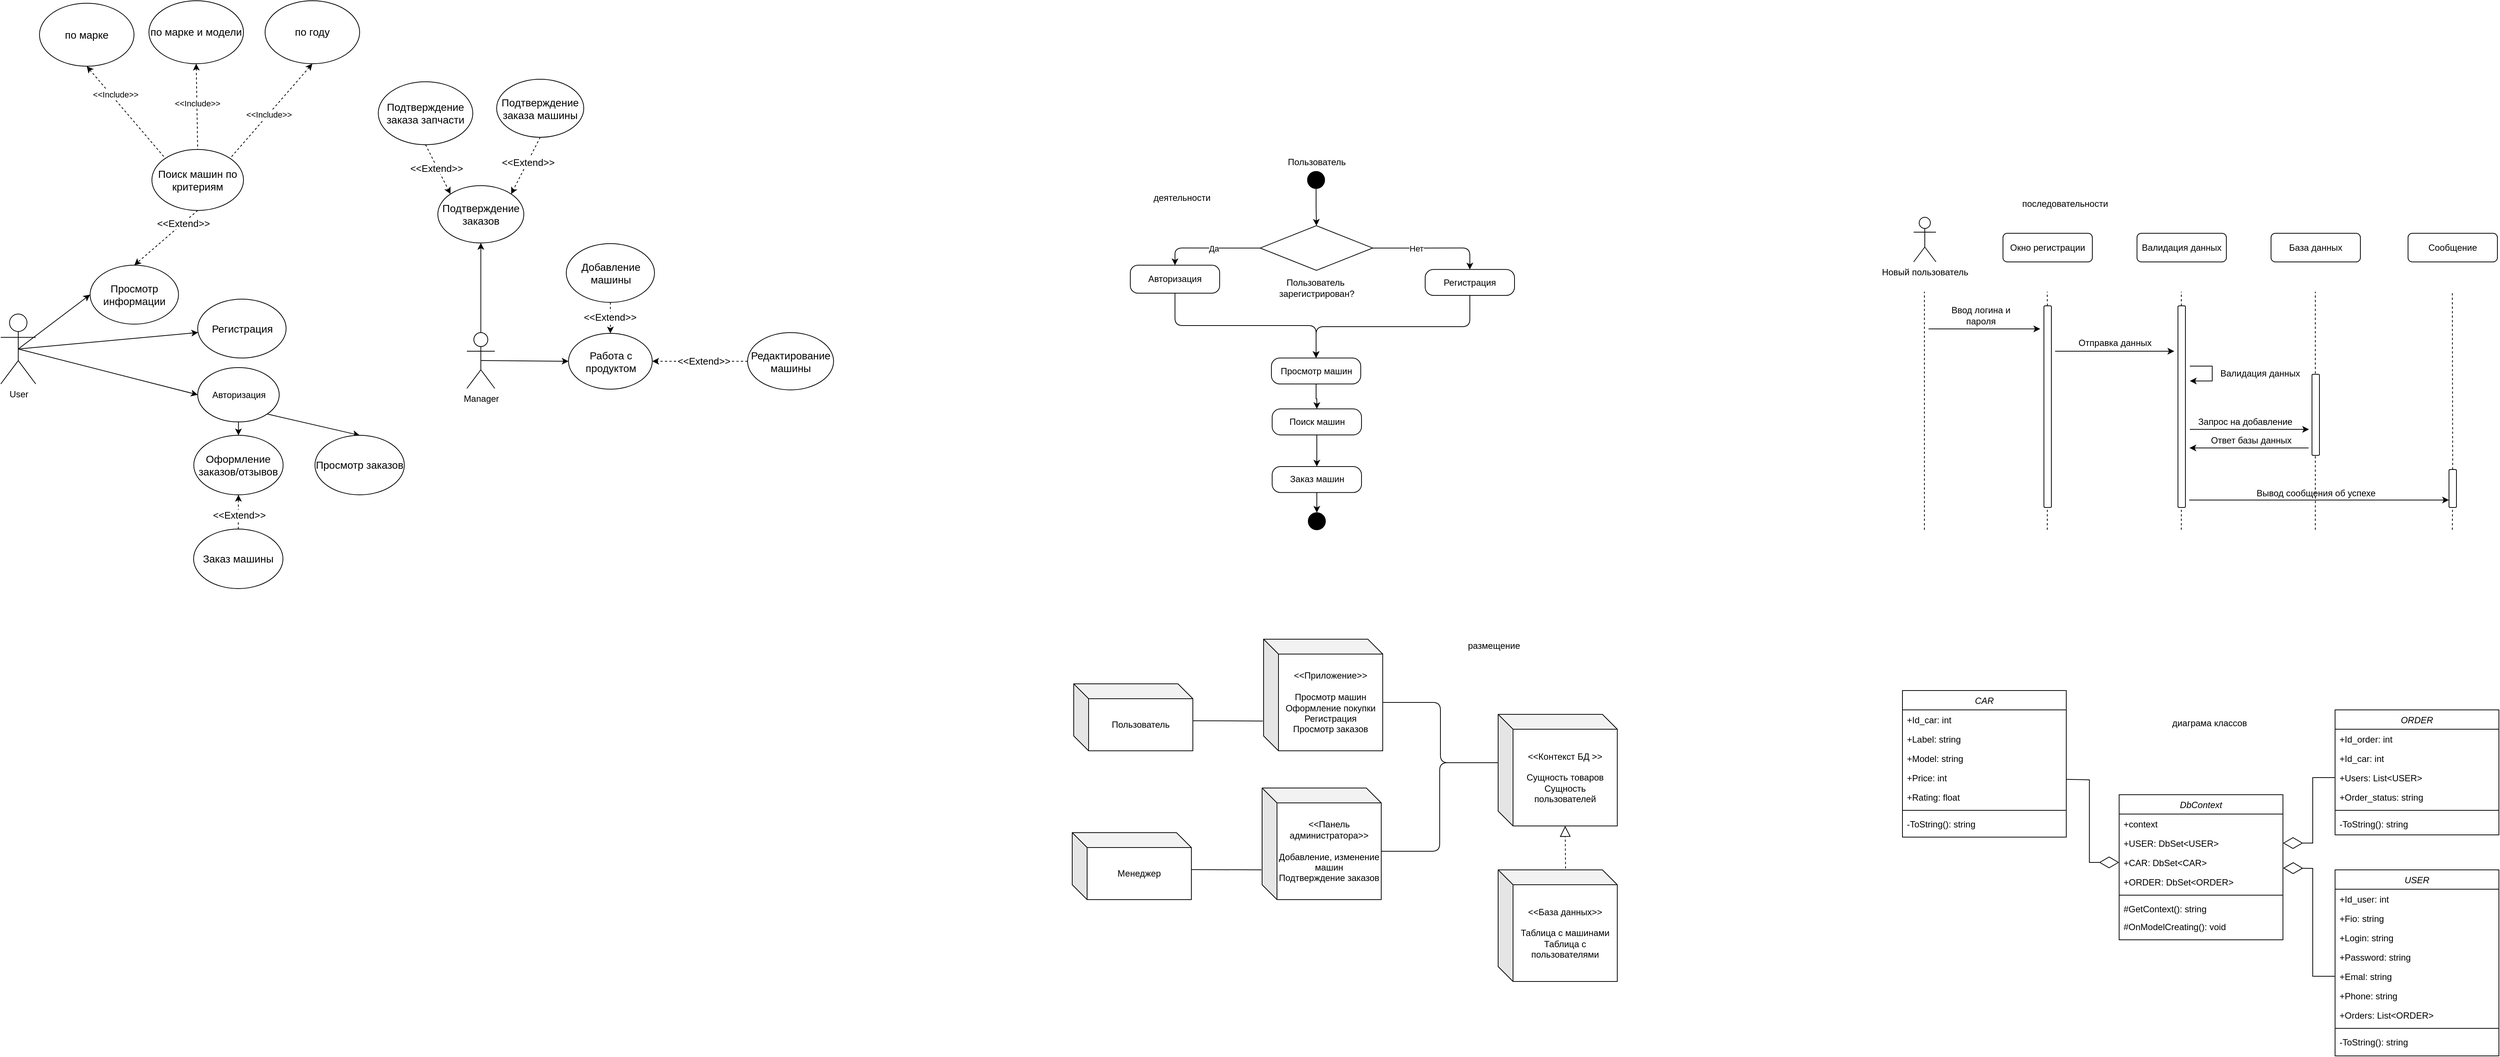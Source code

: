 <mxfile version="24.0.4" type="device">
  <diagram name="Страница — 1" id="h0G3zey190Z-00nw1JX_">
    <mxGraphModel dx="3639" dy="3520" grid="1" gridSize="10" guides="1" tooltips="1" connect="1" arrows="1" fold="1" page="1" pageScale="1" pageWidth="827" pageHeight="1169" math="0" shadow="0">
      <root>
        <mxCell id="0" />
        <mxCell id="1" parent="0" />
        <mxCell id="JPr9rR9abFLkEpQgnZ7H-1" value="" style="rounded=0;orthogonalLoop=1;jettySize=auto;html=1;entryX=0;entryY=0.5;entryDx=0;entryDy=0;exitX=0.5;exitY=0.5;exitDx=0;exitDy=0;exitPerimeter=0;" edge="1" parent="1" source="JPr9rR9abFLkEpQgnZ7H-4" target="JPr9rR9abFLkEpQgnZ7H-8">
          <mxGeometry relative="1" as="geometry">
            <mxPoint x="2321" y="808" as="sourcePoint" />
            <mxPoint x="2549" y="749" as="targetPoint" />
          </mxGeometry>
        </mxCell>
        <mxCell id="JPr9rR9abFLkEpQgnZ7H-2" style="rounded=0;orthogonalLoop=1;jettySize=auto;html=1;exitX=0.5;exitY=0.5;exitDx=0;exitDy=0;exitPerimeter=0;entryX=0;entryY=0.5;entryDx=0;entryDy=0;" edge="1" parent="1" source="JPr9rR9abFLkEpQgnZ7H-4" target="JPr9rR9abFLkEpQgnZ7H-15">
          <mxGeometry relative="1" as="geometry" />
        </mxCell>
        <mxCell id="JPr9rR9abFLkEpQgnZ7H-3" value="" style="rounded=0;orthogonalLoop=1;jettySize=auto;html=1;exitX=0.5;exitY=0.5;exitDx=0;exitDy=0;exitPerimeter=0;" edge="1" parent="1" source="JPr9rR9abFLkEpQgnZ7H-4" target="JPr9rR9abFLkEpQgnZ7H-73">
          <mxGeometry relative="1" as="geometry" />
        </mxCell>
        <mxCell id="JPr9rR9abFLkEpQgnZ7H-4" value="User" style="shape=umlActor;verticalLabelPosition=bottom;verticalAlign=top;html=1;outlineConnect=0;" vertex="1" parent="1">
          <mxGeometry x="2288" y="761" width="47" height="94" as="geometry" />
        </mxCell>
        <mxCell id="JPr9rR9abFLkEpQgnZ7H-5" style="rounded=0;orthogonalLoop=1;jettySize=auto;html=1;exitX=0.5;exitY=0.5;exitDx=0;exitDy=0;exitPerimeter=0;entryX=0;entryY=0.5;entryDx=0;entryDy=0;" edge="1" parent="1" source="JPr9rR9abFLkEpQgnZ7H-7" target="JPr9rR9abFLkEpQgnZ7H-19">
          <mxGeometry relative="1" as="geometry" />
        </mxCell>
        <mxCell id="JPr9rR9abFLkEpQgnZ7H-6" style="rounded=0;orthogonalLoop=1;jettySize=auto;html=1;exitX=0.5;exitY=0;exitDx=0;exitDy=0;exitPerimeter=0;entryX=0.5;entryY=1;entryDx=0;entryDy=0;" edge="1" parent="1" source="JPr9rR9abFLkEpQgnZ7H-7" target="JPr9rR9abFLkEpQgnZ7H-32">
          <mxGeometry relative="1" as="geometry">
            <mxPoint x="2933" y="728.5" as="targetPoint" />
          </mxGeometry>
        </mxCell>
        <mxCell id="JPr9rR9abFLkEpQgnZ7H-7" value="Manager" style="shape=umlActor;verticalLabelPosition=bottom;verticalAlign=top;html=1;outlineConnect=0;" vertex="1" parent="1">
          <mxGeometry x="2914" y="786" width="37.5" height="75" as="geometry" />
        </mxCell>
        <mxCell id="JPr9rR9abFLkEpQgnZ7H-8" value="&lt;font style=&quot;font-size: 14px;&quot;&gt;Просмотр информации&lt;/font&gt;" style="ellipse;whiteSpace=wrap;html=1;" vertex="1" parent="1">
          <mxGeometry x="2408" y="695.42" width="118.75" height="79.17" as="geometry" />
        </mxCell>
        <mxCell id="JPr9rR9abFLkEpQgnZ7H-9" style="rounded=0;orthogonalLoop=1;jettySize=auto;html=1;exitX=0.5;exitY=0;exitDx=0;exitDy=0;entryX=0.5;entryY=1;entryDx=0;entryDy=0;dashed=1;" edge="1" parent="1" source="JPr9rR9abFLkEpQgnZ7H-11" target="JPr9rR9abFLkEpQgnZ7H-12">
          <mxGeometry relative="1" as="geometry" />
        </mxCell>
        <mxCell id="JPr9rR9abFLkEpQgnZ7H-10" value="&lt;font style=&quot;font-size: 13px;&quot;&gt;&amp;lt;&amp;lt;Extend&amp;gt;&amp;gt;&lt;/font&gt;" style="edgeLabel;html=1;align=center;verticalAlign=middle;resizable=0;points=[];" vertex="1" connectable="0" parent="JPr9rR9abFLkEpQgnZ7H-9">
          <mxGeometry x="-0.175" y="-1" relative="1" as="geometry">
            <mxPoint as="offset" />
          </mxGeometry>
        </mxCell>
        <mxCell id="JPr9rR9abFLkEpQgnZ7H-11" value="&lt;font style=&quot;font-size: 14px;&quot;&gt;Заказ машины&lt;/font&gt;" style="ellipse;whiteSpace=wrap;html=1;" vertex="1" parent="1">
          <mxGeometry x="2547" y="1050" width="120" height="80" as="geometry" />
        </mxCell>
        <mxCell id="JPr9rR9abFLkEpQgnZ7H-12" value="&lt;font style=&quot;font-size: 14px;&quot;&gt;Оформление&lt;/font&gt;&lt;div style=&quot;font-size: 14px;&quot;&gt;&lt;font style=&quot;font-size: 14px;&quot;&gt;заказов/отзывов&lt;/font&gt;&lt;/div&gt;" style="ellipse;whiteSpace=wrap;html=1;" vertex="1" parent="1">
          <mxGeometry x="2547.25" y="924" width="120" height="80" as="geometry" />
        </mxCell>
        <mxCell id="JPr9rR9abFLkEpQgnZ7H-13" style="edgeStyle=orthogonalEdgeStyle;rounded=0;orthogonalLoop=1;jettySize=auto;html=1;exitX=0.5;exitY=1;exitDx=0;exitDy=0;entryX=0.5;entryY=0;entryDx=0;entryDy=0;" edge="1" parent="1" source="JPr9rR9abFLkEpQgnZ7H-15" target="JPr9rR9abFLkEpQgnZ7H-12">
          <mxGeometry relative="1" as="geometry" />
        </mxCell>
        <mxCell id="JPr9rR9abFLkEpQgnZ7H-14" style="rounded=0;orthogonalLoop=1;jettySize=auto;html=1;exitX=1;exitY=1;exitDx=0;exitDy=0;entryX=0.5;entryY=0;entryDx=0;entryDy=0;" edge="1" parent="1" source="JPr9rR9abFLkEpQgnZ7H-15" target="JPr9rR9abFLkEpQgnZ7H-143">
          <mxGeometry relative="1" as="geometry">
            <mxPoint x="2759.538" y="960.821" as="targetPoint" />
          </mxGeometry>
        </mxCell>
        <mxCell id="JPr9rR9abFLkEpQgnZ7H-15" value="Авторизация" style="ellipse;whiteSpace=wrap;html=1;" vertex="1" parent="1">
          <mxGeometry x="2552.5" y="833" width="109.5" height="73" as="geometry" />
        </mxCell>
        <mxCell id="JPr9rR9abFLkEpQgnZ7H-16" style="rounded=0;orthogonalLoop=1;jettySize=auto;html=1;exitX=0.5;exitY=1;exitDx=0;exitDy=0;entryX=0.5;entryY=0;entryDx=0;entryDy=0;dashed=1;" edge="1" parent="1" source="JPr9rR9abFLkEpQgnZ7H-18" target="JPr9rR9abFLkEpQgnZ7H-8">
          <mxGeometry relative="1" as="geometry" />
        </mxCell>
        <mxCell id="JPr9rR9abFLkEpQgnZ7H-17" value="&lt;font style=&quot;font-size: 13px;&quot;&gt;&amp;lt;&amp;lt;Extend&amp;gt;&amp;gt;&lt;/font&gt;" style="edgeLabel;html=1;align=center;verticalAlign=middle;resizable=0;points=[];" vertex="1" connectable="0" parent="JPr9rR9abFLkEpQgnZ7H-16">
          <mxGeometry x="-0.549" relative="1" as="geometry">
            <mxPoint as="offset" />
          </mxGeometry>
        </mxCell>
        <mxCell id="JPr9rR9abFLkEpQgnZ7H-18" value="&lt;font style=&quot;font-size: 14px;&quot;&gt;Поиск машин по критериям&lt;/font&gt;" style="ellipse;whiteSpace=wrap;html=1;" vertex="1" parent="1">
          <mxGeometry x="2491" y="539.83" width="123" height="82" as="geometry" />
        </mxCell>
        <mxCell id="JPr9rR9abFLkEpQgnZ7H-19" value="&lt;font style=&quot;font-size: 14px;&quot;&gt;Работа с продуктом&lt;/font&gt;" style="ellipse;whiteSpace=wrap;html=1;" vertex="1" parent="1">
          <mxGeometry x="3050.5" y="787" width="112.5" height="75" as="geometry" />
        </mxCell>
        <mxCell id="JPr9rR9abFLkEpQgnZ7H-20" style="edgeStyle=orthogonalEdgeStyle;rounded=0;orthogonalLoop=1;jettySize=auto;html=1;exitX=0;exitY=0.5;exitDx=0;exitDy=0;entryX=1;entryY=0.5;entryDx=0;entryDy=0;dashed=1;" edge="1" parent="1" source="JPr9rR9abFLkEpQgnZ7H-22" target="JPr9rR9abFLkEpQgnZ7H-19">
          <mxGeometry relative="1" as="geometry" />
        </mxCell>
        <mxCell id="JPr9rR9abFLkEpQgnZ7H-21" value="&lt;span style=&quot;font-size: 13px;&quot;&gt;&amp;lt;&amp;lt;Extend&amp;gt;&amp;gt;&lt;/span&gt;" style="edgeLabel;html=1;align=center;verticalAlign=middle;resizable=0;points=[];" vertex="1" connectable="0" parent="JPr9rR9abFLkEpQgnZ7H-20">
          <mxGeometry x="-0.081" y="-1" relative="1" as="geometry">
            <mxPoint as="offset" />
          </mxGeometry>
        </mxCell>
        <mxCell id="JPr9rR9abFLkEpQgnZ7H-22" value="&lt;font style=&quot;font-size: 14px;&quot;&gt;Редактирование машины&lt;/font&gt;" style="ellipse;whiteSpace=wrap;html=1;" vertex="1" parent="1">
          <mxGeometry x="3291" y="786" width="115.5" height="77" as="geometry" />
        </mxCell>
        <mxCell id="JPr9rR9abFLkEpQgnZ7H-23" style="edgeStyle=orthogonalEdgeStyle;rounded=0;orthogonalLoop=1;jettySize=auto;html=1;exitX=0.5;exitY=1;exitDx=0;exitDy=0;entryX=0.5;entryY=0;entryDx=0;entryDy=0;dashed=1;" edge="1" parent="1" source="JPr9rR9abFLkEpQgnZ7H-25" target="JPr9rR9abFLkEpQgnZ7H-19">
          <mxGeometry relative="1" as="geometry" />
        </mxCell>
        <mxCell id="JPr9rR9abFLkEpQgnZ7H-24" value="&lt;font style=&quot;font-size: 13px;&quot;&gt;&amp;lt;&amp;lt;Extend&amp;gt;&amp;gt;&lt;/font&gt;" style="edgeLabel;html=1;align=center;verticalAlign=middle;resizable=0;points=[];" vertex="1" connectable="0" parent="JPr9rR9abFLkEpQgnZ7H-23">
          <mxGeometry x="-0.093" y="-1" relative="1" as="geometry">
            <mxPoint as="offset" />
          </mxGeometry>
        </mxCell>
        <mxCell id="JPr9rR9abFLkEpQgnZ7H-25" value="&lt;font style=&quot;font-size: 14px;&quot;&gt;Добавление машины&lt;/font&gt;" style="ellipse;whiteSpace=wrap;html=1;" vertex="1" parent="1">
          <mxGeometry x="3047.5" y="666.33" width="118.5" height="79" as="geometry" />
        </mxCell>
        <mxCell id="JPr9rR9abFLkEpQgnZ7H-26" style="rounded=0;orthogonalLoop=1;jettySize=auto;html=1;exitX=0.5;exitY=1;exitDx=0;exitDy=0;entryX=0;entryY=0;entryDx=0;entryDy=0;dashed=1;" edge="1" parent="1" source="JPr9rR9abFLkEpQgnZ7H-28" target="JPr9rR9abFLkEpQgnZ7H-32">
          <mxGeometry relative="1" as="geometry" />
        </mxCell>
        <mxCell id="JPr9rR9abFLkEpQgnZ7H-27" value="&lt;font style=&quot;font-size: 13px;&quot;&gt;&amp;lt;&amp;lt;Extend&amp;gt;&amp;gt;&lt;/font&gt;" style="edgeLabel;html=1;align=center;verticalAlign=middle;resizable=0;points=[];" vertex="1" connectable="0" parent="JPr9rR9abFLkEpQgnZ7H-26">
          <mxGeometry x="-0.072" y="-1" relative="1" as="geometry">
            <mxPoint as="offset" />
          </mxGeometry>
        </mxCell>
        <mxCell id="JPr9rR9abFLkEpQgnZ7H-28" value="&lt;font style=&quot;font-size: 14px;&quot;&gt;Подтверждение заказа запчасти&lt;/font&gt;" style="ellipse;whiteSpace=wrap;html=1;" vertex="1" parent="1">
          <mxGeometry x="2795" y="448.83" width="127" height="84.67" as="geometry" />
        </mxCell>
        <mxCell id="JPr9rR9abFLkEpQgnZ7H-29" style="rounded=0;orthogonalLoop=1;jettySize=auto;html=1;exitX=0.5;exitY=1;exitDx=0;exitDy=0;entryX=1;entryY=0;entryDx=0;entryDy=0;dashed=1;" edge="1" parent="1" source="JPr9rR9abFLkEpQgnZ7H-31" target="JPr9rR9abFLkEpQgnZ7H-32">
          <mxGeometry relative="1" as="geometry">
            <mxPoint x="3004.25" y="477.5" as="targetPoint" />
          </mxGeometry>
        </mxCell>
        <mxCell id="JPr9rR9abFLkEpQgnZ7H-30" value="&lt;font style=&quot;font-size: 13px;&quot;&gt;&amp;lt;&amp;lt;Extend&amp;gt;&amp;gt;&lt;/font&gt;" style="edgeLabel;html=1;align=center;verticalAlign=middle;resizable=0;points=[];" vertex="1" connectable="0" parent="JPr9rR9abFLkEpQgnZ7H-29">
          <mxGeometry x="-0.13" relative="1" as="geometry">
            <mxPoint as="offset" />
          </mxGeometry>
        </mxCell>
        <mxCell id="JPr9rR9abFLkEpQgnZ7H-31" value="&lt;font style=&quot;font-size: 14px;&quot;&gt;Подтверждение заказа машины&lt;/font&gt;" style="ellipse;whiteSpace=wrap;html=1;" vertex="1" parent="1">
          <mxGeometry x="2954" y="445.5" width="117" height="78" as="geometry" />
        </mxCell>
        <mxCell id="JPr9rR9abFLkEpQgnZ7H-32" value="&lt;font style=&quot;font-size: 14px;&quot;&gt;Подтверждение заказов&lt;/font&gt;" style="ellipse;whiteSpace=wrap;html=1;" vertex="1" parent="1">
          <mxGeometry x="2875" y="588.5" width="115.5" height="77" as="geometry" />
        </mxCell>
        <mxCell id="JPr9rR9abFLkEpQgnZ7H-33" style="rounded=0;orthogonalLoop=1;jettySize=auto;html=1;exitX=0.5;exitY=1;exitDx=0;exitDy=0;entryX=0.5;entryY=0;entryDx=0;entryDy=0;dashed=1;startArrow=classic;startFill=1;endArrow=none;endFill=0;" edge="1" parent="1" source="JPr9rR9abFLkEpQgnZ7H-35" target="JPr9rR9abFLkEpQgnZ7H-18">
          <mxGeometry relative="1" as="geometry" />
        </mxCell>
        <mxCell id="JPr9rR9abFLkEpQgnZ7H-34" value="&amp;lt;&amp;lt;Include&amp;gt;&amp;gt;" style="edgeLabel;html=1;align=center;verticalAlign=middle;resizable=0;points=[];" vertex="1" connectable="0" parent="JPr9rR9abFLkEpQgnZ7H-33">
          <mxGeometry x="-0.1" relative="1" as="geometry">
            <mxPoint y="1" as="offset" />
          </mxGeometry>
        </mxCell>
        <mxCell id="JPr9rR9abFLkEpQgnZ7H-35" value="&lt;font style=&quot;font-size: 14px;&quot;&gt;по марке и модели&lt;/font&gt;" style="ellipse;whiteSpace=wrap;html=1;" vertex="1" parent="1">
          <mxGeometry x="2487" y="340.0" width="127" height="84.67" as="geometry" />
        </mxCell>
        <mxCell id="JPr9rR9abFLkEpQgnZ7H-36" style="rounded=0;orthogonalLoop=1;jettySize=auto;html=1;exitX=0.5;exitY=1;exitDx=0;exitDy=0;entryX=0;entryY=0;entryDx=0;entryDy=0;dashed=1;startArrow=classic;startFill=1;endArrow=none;endFill=0;" edge="1" parent="1" source="JPr9rR9abFLkEpQgnZ7H-38" target="JPr9rR9abFLkEpQgnZ7H-18">
          <mxGeometry relative="1" as="geometry" />
        </mxCell>
        <mxCell id="JPr9rR9abFLkEpQgnZ7H-37" value="&amp;lt;&amp;lt;Include&amp;gt;&amp;gt;" style="edgeLabel;html=1;align=center;verticalAlign=middle;resizable=0;points=[];" vertex="1" connectable="0" parent="JPr9rR9abFLkEpQgnZ7H-36">
          <mxGeometry x="-0.291" y="1" relative="1" as="geometry">
            <mxPoint y="-5" as="offset" />
          </mxGeometry>
        </mxCell>
        <mxCell id="JPr9rR9abFLkEpQgnZ7H-38" value="&lt;font style=&quot;font-size: 14px;&quot;&gt;по марке&lt;/font&gt;" style="ellipse;whiteSpace=wrap;html=1;" vertex="1" parent="1">
          <mxGeometry x="2340" y="343.34" width="127" height="84.67" as="geometry" />
        </mxCell>
        <mxCell id="JPr9rR9abFLkEpQgnZ7H-39" style="rounded=0;orthogonalLoop=1;jettySize=auto;html=1;exitX=0.5;exitY=1;exitDx=0;exitDy=0;entryX=1;entryY=0;entryDx=0;entryDy=0;dashed=1;startArrow=classic;startFill=1;endArrow=none;endFill=0;" edge="1" parent="1" source="JPr9rR9abFLkEpQgnZ7H-41" target="JPr9rR9abFLkEpQgnZ7H-18">
          <mxGeometry relative="1" as="geometry">
            <mxPoint x="2395.889" y="526.111" as="targetPoint" />
          </mxGeometry>
        </mxCell>
        <mxCell id="JPr9rR9abFLkEpQgnZ7H-40" value="&amp;lt;&amp;lt;Include&amp;gt;&amp;gt;" style="edgeLabel;html=1;align=center;verticalAlign=middle;resizable=0;points=[];" vertex="1" connectable="0" parent="JPr9rR9abFLkEpQgnZ7H-39">
          <mxGeometry x="0.067" relative="1" as="geometry">
            <mxPoint as="offset" />
          </mxGeometry>
        </mxCell>
        <mxCell id="JPr9rR9abFLkEpQgnZ7H-41" value="&lt;font style=&quot;font-size: 14px;&quot;&gt;по году&lt;/font&gt;" style="ellipse;whiteSpace=wrap;html=1;" vertex="1" parent="1">
          <mxGeometry x="2643" y="340.0" width="127" height="84.67" as="geometry" />
        </mxCell>
        <mxCell id="JPr9rR9abFLkEpQgnZ7H-42" value="" style="edgeStyle=orthogonalEdgeStyle;rounded=0;orthogonalLoop=1;jettySize=auto;html=1;" edge="1" parent="1" source="JPr9rR9abFLkEpQgnZ7H-43" target="JPr9rR9abFLkEpQgnZ7H-49">
          <mxGeometry relative="1" as="geometry" />
        </mxCell>
        <mxCell id="JPr9rR9abFLkEpQgnZ7H-43" value="" style="ellipse;whiteSpace=wrap;html=1;fillColor=#000000;" vertex="1" parent="1">
          <mxGeometry x="4043" y="569.33" width="23" height="23" as="geometry" />
        </mxCell>
        <mxCell id="JPr9rR9abFLkEpQgnZ7H-44" value="Пользователь" style="text;html=1;align=center;verticalAlign=middle;resizable=0;points=[];autosize=1;strokeColor=none;fillColor=none;" vertex="1" parent="1">
          <mxGeometry x="4007" y="543.67" width="96" height="26" as="geometry" />
        </mxCell>
        <mxCell id="JPr9rR9abFLkEpQgnZ7H-45" style="edgeStyle=orthogonalEdgeStyle;rounded=1;orthogonalLoop=1;jettySize=auto;html=1;exitX=0;exitY=0.5;exitDx=0;exitDy=0;entryX=0.5;entryY=0;entryDx=0;entryDy=0;curved=0;" edge="1" parent="1" source="JPr9rR9abFLkEpQgnZ7H-49" target="JPr9rR9abFLkEpQgnZ7H-52">
          <mxGeometry relative="1" as="geometry" />
        </mxCell>
        <mxCell id="JPr9rR9abFLkEpQgnZ7H-46" value="Да" style="edgeLabel;html=1;align=center;verticalAlign=middle;resizable=0;points=[];" vertex="1" connectable="0" parent="JPr9rR9abFLkEpQgnZ7H-45">
          <mxGeometry x="-0.081" relative="1" as="geometry">
            <mxPoint as="offset" />
          </mxGeometry>
        </mxCell>
        <mxCell id="JPr9rR9abFLkEpQgnZ7H-47" style="edgeStyle=orthogonalEdgeStyle;rounded=1;orthogonalLoop=1;jettySize=auto;html=1;exitX=1;exitY=0.5;exitDx=0;exitDy=0;entryX=0.5;entryY=0;entryDx=0;entryDy=0;curved=0;" edge="1" parent="1" source="JPr9rR9abFLkEpQgnZ7H-49" target="JPr9rR9abFLkEpQgnZ7H-54">
          <mxGeometry relative="1" as="geometry" />
        </mxCell>
        <mxCell id="JPr9rR9abFLkEpQgnZ7H-48" value="Нет" style="edgeLabel;html=1;align=center;verticalAlign=middle;resizable=0;points=[];" vertex="1" connectable="0" parent="JPr9rR9abFLkEpQgnZ7H-47">
          <mxGeometry x="-0.268" relative="1" as="geometry">
            <mxPoint as="offset" />
          </mxGeometry>
        </mxCell>
        <mxCell id="JPr9rR9abFLkEpQgnZ7H-49" value="" style="rhombus;whiteSpace=wrap;html=1;" vertex="1" parent="1">
          <mxGeometry x="3979.5" y="642.33" width="151" height="60" as="geometry" />
        </mxCell>
        <mxCell id="JPr9rR9abFLkEpQgnZ7H-50" value="Пользователь&amp;nbsp;&lt;div&gt;зарегистрирован?&lt;/div&gt;" style="text;html=1;align=center;verticalAlign=middle;resizable=0;points=[];autosize=1;strokeColor=none;fillColor=none;" vertex="1" parent="1">
          <mxGeometry x="3995.5" y="705" width="119" height="41" as="geometry" />
        </mxCell>
        <mxCell id="JPr9rR9abFLkEpQgnZ7H-51" style="rounded=1;orthogonalLoop=1;jettySize=auto;html=1;exitX=0.5;exitY=1;exitDx=0;exitDy=0;entryX=0.5;entryY=0;entryDx=0;entryDy=0;edgeStyle=orthogonalEdgeStyle;curved=0;" edge="1" parent="1" source="JPr9rR9abFLkEpQgnZ7H-52" target="JPr9rR9abFLkEpQgnZ7H-56">
          <mxGeometry relative="1" as="geometry" />
        </mxCell>
        <mxCell id="JPr9rR9abFLkEpQgnZ7H-52" value="Авторизация" style="rounded=1;whiteSpace=wrap;html=1;fillStyle=auto;fillColor=default;arcSize=27;" vertex="1" parent="1">
          <mxGeometry x="3805" y="695.42" width="120" height="37.58" as="geometry" />
        </mxCell>
        <mxCell id="JPr9rR9abFLkEpQgnZ7H-53" style="rounded=1;orthogonalLoop=1;jettySize=auto;html=1;exitX=0.5;exitY=1;exitDx=0;exitDy=0;entryX=0.5;entryY=0;entryDx=0;entryDy=0;edgeStyle=orthogonalEdgeStyle;curved=0;" edge="1" parent="1" source="JPr9rR9abFLkEpQgnZ7H-54" target="JPr9rR9abFLkEpQgnZ7H-56">
          <mxGeometry relative="1" as="geometry" />
        </mxCell>
        <mxCell id="JPr9rR9abFLkEpQgnZ7H-54" value="Регистрация" style="rounded=1;whiteSpace=wrap;html=1;arcSize=32;" vertex="1" parent="1">
          <mxGeometry x="4201" y="701.12" width="120" height="34.88" as="geometry" />
        </mxCell>
        <mxCell id="JPr9rR9abFLkEpQgnZ7H-55" value="" style="edgeStyle=orthogonalEdgeStyle;rounded=0;orthogonalLoop=1;jettySize=auto;html=1;" edge="1" parent="1" source="JPr9rR9abFLkEpQgnZ7H-56" target="JPr9rR9abFLkEpQgnZ7H-58">
          <mxGeometry relative="1" as="geometry" />
        </mxCell>
        <mxCell id="JPr9rR9abFLkEpQgnZ7H-56" value="Просмотр машин" style="rounded=1;whiteSpace=wrap;html=1;arcSize=32;" vertex="1" parent="1">
          <mxGeometry x="3994.5" y="820.12" width="120" height="34.88" as="geometry" />
        </mxCell>
        <mxCell id="JPr9rR9abFLkEpQgnZ7H-57" value="" style="edgeStyle=orthogonalEdgeStyle;rounded=0;orthogonalLoop=1;jettySize=auto;html=1;" edge="1" parent="1" source="JPr9rR9abFLkEpQgnZ7H-58" target="JPr9rR9abFLkEpQgnZ7H-60">
          <mxGeometry relative="1" as="geometry" />
        </mxCell>
        <mxCell id="JPr9rR9abFLkEpQgnZ7H-58" value="Поиск машин" style="rounded=1;whiteSpace=wrap;html=1;arcSize=32;" vertex="1" parent="1">
          <mxGeometry x="3995.5" y="888.56" width="120" height="34.88" as="geometry" />
        </mxCell>
        <mxCell id="JPr9rR9abFLkEpQgnZ7H-59" value="" style="edgeStyle=orthogonalEdgeStyle;rounded=0;orthogonalLoop=1;jettySize=auto;html=1;" edge="1" parent="1" source="JPr9rR9abFLkEpQgnZ7H-60" target="JPr9rR9abFLkEpQgnZ7H-61">
          <mxGeometry relative="1" as="geometry" />
        </mxCell>
        <mxCell id="JPr9rR9abFLkEpQgnZ7H-60" value="Заказ машин" style="rounded=1;whiteSpace=wrap;html=1;arcSize=32;" vertex="1" parent="1">
          <mxGeometry x="3995.5" y="966" width="120" height="34.88" as="geometry" />
        </mxCell>
        <mxCell id="JPr9rR9abFLkEpQgnZ7H-61" value="" style="ellipse;whiteSpace=wrap;html=1;fillColor=#000000;" vertex="1" parent="1">
          <mxGeometry x="4044" y="1028" width="23" height="23" as="geometry" />
        </mxCell>
        <mxCell id="JPr9rR9abFLkEpQgnZ7H-62" value="Пользователь" style="shape=cube;whiteSpace=wrap;html=1;boundedLbl=1;backgroundOutline=1;darkOpacity=0.05;darkOpacity2=0.1;" vertex="1" parent="1">
          <mxGeometry x="3729" y="1258" width="160" height="90" as="geometry" />
        </mxCell>
        <mxCell id="JPr9rR9abFLkEpQgnZ7H-63" value="&lt;div&gt;&amp;lt;&amp;lt;Приложение&amp;gt;&amp;gt;&lt;/div&gt;&lt;div&gt;&lt;br&gt;&lt;/div&gt;&lt;div&gt;Просмотр машин&lt;/div&gt;&lt;div&gt;Оформление покупки&lt;br&gt;&lt;/div&gt;&lt;div&gt;Регистрация&lt;/div&gt;&lt;div&gt;Просмотр заказов&lt;/div&gt;" style="shape=cube;whiteSpace=wrap;html=1;boundedLbl=1;backgroundOutline=1;darkOpacity=0.05;darkOpacity2=0.1;" vertex="1" parent="1">
          <mxGeometry x="3984" y="1198" width="160" height="150" as="geometry" />
        </mxCell>
        <mxCell id="JPr9rR9abFLkEpQgnZ7H-64" value="" style="endArrow=none;html=1;rounded=0;exitX=1.001;exitY=0.551;exitDx=0;exitDy=0;exitPerimeter=0;entryX=-0.003;entryY=0.737;entryDx=0;entryDy=0;entryPerimeter=0;endFill=0;" edge="1" parent="1" source="JPr9rR9abFLkEpQgnZ7H-62" target="JPr9rR9abFLkEpQgnZ7H-63">
          <mxGeometry width="50" height="50" relative="1" as="geometry">
            <mxPoint x="3929" y="1378" as="sourcePoint" />
            <mxPoint x="3979" y="1328" as="targetPoint" />
            <Array as="points">
              <mxPoint x="3983" y="1308" />
            </Array>
          </mxGeometry>
        </mxCell>
        <mxCell id="JPr9rR9abFLkEpQgnZ7H-65" value="Менеджер" style="shape=cube;whiteSpace=wrap;html=1;boundedLbl=1;backgroundOutline=1;darkOpacity=0.05;darkOpacity2=0.1;" vertex="1" parent="1">
          <mxGeometry x="3727" y="1458" width="160" height="90" as="geometry" />
        </mxCell>
        <mxCell id="JPr9rR9abFLkEpQgnZ7H-66" value="&lt;div&gt;&amp;lt;&amp;lt;Панель администратора&amp;gt;&amp;gt;&lt;/div&gt;&lt;div&gt;&lt;br&gt;&lt;/div&gt;&lt;div&gt;Добавление, изменение машин&lt;/div&gt;&lt;div&gt;Подтверждение заказов&lt;/div&gt;" style="shape=cube;whiteSpace=wrap;html=1;boundedLbl=1;backgroundOutline=1;darkOpacity=0.05;darkOpacity2=0.1;" vertex="1" parent="1">
          <mxGeometry x="3982" y="1398" width="160" height="150" as="geometry" />
        </mxCell>
        <mxCell id="JPr9rR9abFLkEpQgnZ7H-67" value="" style="endArrow=none;html=1;rounded=0;exitX=1.001;exitY=0.551;exitDx=0;exitDy=0;exitPerimeter=0;endFill=0;" edge="1" parent="1" source="JPr9rR9abFLkEpQgnZ7H-65">
          <mxGeometry width="50" height="50" relative="1" as="geometry">
            <mxPoint x="3927" y="1578" as="sourcePoint" />
            <mxPoint x="3979" y="1508" as="targetPoint" />
            <Array as="points">
              <mxPoint x="3981" y="1508" />
            </Array>
          </mxGeometry>
        </mxCell>
        <mxCell id="JPr9rR9abFLkEpQgnZ7H-68" value="&lt;div&gt;&amp;lt;&amp;lt;Контекст БД &amp;gt;&amp;gt;&lt;/div&gt;&lt;div&gt;&lt;br&gt;&lt;/div&gt;&lt;div&gt;Сущность товаров&lt;/div&gt;&lt;div&gt;Сущность пользователей&lt;br&gt;&lt;/div&gt;" style="shape=cube;whiteSpace=wrap;html=1;boundedLbl=1;backgroundOutline=1;darkOpacity=0.05;darkOpacity2=0.1;" vertex="1" parent="1">
          <mxGeometry x="4299" y="1299" width="160" height="150" as="geometry" />
        </mxCell>
        <mxCell id="JPr9rR9abFLkEpQgnZ7H-69" value="" style="endArrow=none;html=1;rounded=1;exitX=0;exitY=0;exitDx=160;exitDy=85;exitPerimeter=0;entryX=0;entryY=0;entryDx=0;entryDy=65;entryPerimeter=0;edgeStyle=orthogonalEdgeStyle;curved=0;" edge="1" parent="1" source="JPr9rR9abFLkEpQgnZ7H-66" target="JPr9rR9abFLkEpQgnZ7H-68">
          <mxGeometry width="50" height="50" relative="1" as="geometry">
            <mxPoint x="4149" y="1438" as="sourcePoint" />
            <mxPoint x="4199" y="1388" as="targetPoint" />
          </mxGeometry>
        </mxCell>
        <mxCell id="JPr9rR9abFLkEpQgnZ7H-70" value="" style="endArrow=none;html=1;rounded=1;exitX=0;exitY=0;exitDx=160;exitDy=85;exitPerimeter=0;entryX=0;entryY=0;entryDx=0;entryDy=65;entryPerimeter=0;edgeStyle=orthogonalEdgeStyle;curved=0;" edge="1" parent="1" source="JPr9rR9abFLkEpQgnZ7H-63" target="JPr9rR9abFLkEpQgnZ7H-68">
          <mxGeometry width="50" height="50" relative="1" as="geometry">
            <mxPoint x="4152" y="1493" as="sourcePoint" />
            <mxPoint x="4309" y="1374" as="targetPoint" />
          </mxGeometry>
        </mxCell>
        <mxCell id="JPr9rR9abFLkEpQgnZ7H-71" value="&lt;div&gt;&amp;lt;&amp;lt;База данных&amp;gt;&amp;gt;&lt;/div&gt;&lt;div&gt;&lt;br&gt;&lt;/div&gt;&lt;div&gt;Таблица с машинами&lt;/div&gt;&lt;div&gt;Таблица с пользователями&lt;br&gt;&lt;/div&gt;" style="shape=cube;whiteSpace=wrap;html=1;boundedLbl=1;backgroundOutline=1;darkOpacity=0.05;darkOpacity2=0.1;" vertex="1" parent="1">
          <mxGeometry x="4299" y="1508" width="160" height="150" as="geometry" />
        </mxCell>
        <mxCell id="JPr9rR9abFLkEpQgnZ7H-72" value="" style="endArrow=block;dashed=1;endFill=0;endSize=12;html=1;rounded=0;entryX=0;entryY=0;entryDx=90;entryDy=150;entryPerimeter=0;exitX=0.566;exitY=-0.012;exitDx=0;exitDy=0;exitPerimeter=0;" edge="1" parent="1" source="JPr9rR9abFLkEpQgnZ7H-71" target="JPr9rR9abFLkEpQgnZ7H-68">
          <mxGeometry width="160" relative="1" as="geometry">
            <mxPoint x="4089" y="1578" as="sourcePoint" />
            <mxPoint x="4249" y="1578" as="targetPoint" />
          </mxGeometry>
        </mxCell>
        <mxCell id="JPr9rR9abFLkEpQgnZ7H-73" value="&lt;font style=&quot;font-size: 14px;&quot;&gt;Регистрация&lt;/font&gt;" style="ellipse;whiteSpace=wrap;html=1;" vertex="1" parent="1">
          <mxGeometry x="2552.5" y="740.95" width="118.75" height="79.17" as="geometry" />
        </mxCell>
        <mxCell id="JPr9rR9abFLkEpQgnZ7H-74" value="Новый пользователь" style="shape=umlActor;verticalLabelPosition=bottom;verticalAlign=top;html=1;outlineConnect=0;" vertex="1" parent="1">
          <mxGeometry x="4857" y="631" width="30" height="60" as="geometry" />
        </mxCell>
        <mxCell id="JPr9rR9abFLkEpQgnZ7H-75" value="Окно регистрации" style="rounded=1;whiteSpace=wrap;html=1;" vertex="1" parent="1">
          <mxGeometry x="4977" y="652.5" width="120" height="38.5" as="geometry" />
        </mxCell>
        <mxCell id="JPr9rR9abFLkEpQgnZ7H-76" value="Валидация данных" style="rounded=1;whiteSpace=wrap;html=1;" vertex="1" parent="1">
          <mxGeometry x="5157" y="652.5" width="120" height="38.5" as="geometry" />
        </mxCell>
        <mxCell id="JPr9rR9abFLkEpQgnZ7H-77" value="База данных" style="rounded=1;whiteSpace=wrap;html=1;" vertex="1" parent="1">
          <mxGeometry x="5337" y="652.5" width="120" height="38.5" as="geometry" />
        </mxCell>
        <mxCell id="JPr9rR9abFLkEpQgnZ7H-78" value="Сообщение" style="rounded=1;whiteSpace=wrap;html=1;" vertex="1" parent="1">
          <mxGeometry x="5521" y="652.5" width="120" height="38.5" as="geometry" />
        </mxCell>
        <mxCell id="JPr9rR9abFLkEpQgnZ7H-79" value="" style="endArrow=none;dashed=1;html=1;rounded=0;" edge="1" parent="1">
          <mxGeometry width="50" height="50" relative="1" as="geometry">
            <mxPoint x="4871.47" y="1051" as="sourcePoint" />
            <mxPoint x="4871.47" y="731" as="targetPoint" />
          </mxGeometry>
        </mxCell>
        <mxCell id="JPr9rR9abFLkEpQgnZ7H-80" value="" style="endArrow=none;dashed=1;html=1;rounded=0;" edge="1" parent="1" source="JPr9rR9abFLkEpQgnZ7H-85">
          <mxGeometry width="50" height="50" relative="1" as="geometry">
            <mxPoint x="5036.47" y="1051" as="sourcePoint" />
            <mxPoint x="5036.47" y="731" as="targetPoint" />
          </mxGeometry>
        </mxCell>
        <mxCell id="JPr9rR9abFLkEpQgnZ7H-81" value="" style="endArrow=none;dashed=1;html=1;rounded=0;" edge="1" parent="1" source="JPr9rR9abFLkEpQgnZ7H-87">
          <mxGeometry width="50" height="50" relative="1" as="geometry">
            <mxPoint x="5216.47" y="1051" as="sourcePoint" />
            <mxPoint x="5216.47" y="731" as="targetPoint" />
          </mxGeometry>
        </mxCell>
        <mxCell id="JPr9rR9abFLkEpQgnZ7H-82" value="" style="endArrow=none;dashed=1;html=1;rounded=0;" edge="1" parent="1">
          <mxGeometry width="50" height="50" relative="1" as="geometry">
            <mxPoint x="5396.47" y="1051" as="sourcePoint" />
            <mxPoint x="5396.47" y="731" as="targetPoint" />
          </mxGeometry>
        </mxCell>
        <mxCell id="JPr9rR9abFLkEpQgnZ7H-83" value="" style="endArrow=none;dashed=1;html=1;rounded=0;" edge="1" parent="1" source="JPr9rR9abFLkEpQgnZ7H-90">
          <mxGeometry width="50" height="50" relative="1" as="geometry">
            <mxPoint x="5580.47" y="1051" as="sourcePoint" />
            <mxPoint x="5580.47" y="731" as="targetPoint" />
          </mxGeometry>
        </mxCell>
        <mxCell id="JPr9rR9abFLkEpQgnZ7H-84" value="" style="endArrow=none;dashed=1;html=1;rounded=0;" edge="1" parent="1" target="JPr9rR9abFLkEpQgnZ7H-85">
          <mxGeometry width="50" height="50" relative="1" as="geometry">
            <mxPoint x="5036.47" y="1051" as="sourcePoint" />
            <mxPoint x="5036.47" y="731" as="targetPoint" />
          </mxGeometry>
        </mxCell>
        <mxCell id="JPr9rR9abFLkEpQgnZ7H-85" value="" style="rounded=1;whiteSpace=wrap;html=1;" vertex="1" parent="1">
          <mxGeometry x="5032" y="750" width="10" height="271" as="geometry" />
        </mxCell>
        <mxCell id="JPr9rR9abFLkEpQgnZ7H-86" value="" style="endArrow=none;dashed=1;html=1;rounded=0;" edge="1" parent="1" target="JPr9rR9abFLkEpQgnZ7H-87">
          <mxGeometry width="50" height="50" relative="1" as="geometry">
            <mxPoint x="5216.47" y="1051" as="sourcePoint" />
            <mxPoint x="5216.47" y="731" as="targetPoint" />
          </mxGeometry>
        </mxCell>
        <mxCell id="JPr9rR9abFLkEpQgnZ7H-87" value="" style="rounded=1;whiteSpace=wrap;html=1;" vertex="1" parent="1">
          <mxGeometry x="5212" y="750" width="10" height="271" as="geometry" />
        </mxCell>
        <mxCell id="JPr9rR9abFLkEpQgnZ7H-88" value="" style="rounded=1;whiteSpace=wrap;html=1;" vertex="1" parent="1">
          <mxGeometry x="5392" y="842" width="10" height="109" as="geometry" />
        </mxCell>
        <mxCell id="JPr9rR9abFLkEpQgnZ7H-89" value="" style="endArrow=none;dashed=1;html=1;rounded=0;" edge="1" parent="1" target="JPr9rR9abFLkEpQgnZ7H-90">
          <mxGeometry width="50" height="50" relative="1" as="geometry">
            <mxPoint x="5580.47" y="1051" as="sourcePoint" />
            <mxPoint x="5580.47" y="731" as="targetPoint" />
          </mxGeometry>
        </mxCell>
        <mxCell id="JPr9rR9abFLkEpQgnZ7H-90" value="" style="rounded=1;whiteSpace=wrap;html=1;" vertex="1" parent="1">
          <mxGeometry x="5576" y="970" width="10" height="51" as="geometry" />
        </mxCell>
        <mxCell id="JPr9rR9abFLkEpQgnZ7H-91" value="" style="endArrow=classic;html=1;rounded=0;" edge="1" parent="1">
          <mxGeometry width="50" height="50" relative="1" as="geometry">
            <mxPoint x="4877" y="781" as="sourcePoint" />
            <mxPoint x="5027" y="781" as="targetPoint" />
          </mxGeometry>
        </mxCell>
        <mxCell id="JPr9rR9abFLkEpQgnZ7H-92" value="" style="endArrow=classic;html=1;rounded=0;" edge="1" parent="1">
          <mxGeometry width="50" height="50" relative="1" as="geometry">
            <mxPoint x="5047" y="811" as="sourcePoint" />
            <mxPoint x="5207" y="811" as="targetPoint" />
          </mxGeometry>
        </mxCell>
        <mxCell id="JPr9rR9abFLkEpQgnZ7H-93" value="" style="endArrow=classic;html=1;rounded=0;entryX=-0.009;entryY=0.803;entryDx=0;entryDy=0;entryPerimeter=0;" edge="1" parent="1" target="JPr9rR9abFLkEpQgnZ7H-90">
          <mxGeometry width="50" height="50" relative="1" as="geometry">
            <mxPoint x="5227" y="1011" as="sourcePoint" />
            <mxPoint x="5567" y="1011" as="targetPoint" />
          </mxGeometry>
        </mxCell>
        <mxCell id="JPr9rR9abFLkEpQgnZ7H-94" value="" style="endArrow=classic;html=1;rounded=0;" edge="1" parent="1">
          <mxGeometry width="50" height="50" relative="1" as="geometry">
            <mxPoint x="5228" y="916" as="sourcePoint" />
            <mxPoint x="5388" y="916" as="targetPoint" />
          </mxGeometry>
        </mxCell>
        <mxCell id="JPr9rR9abFLkEpQgnZ7H-95" value="" style="endArrow=classic;html=1;rounded=0;" edge="1" parent="1">
          <mxGeometry width="50" height="50" relative="1" as="geometry">
            <mxPoint x="5387.5" y="941" as="sourcePoint" />
            <mxPoint x="5227.5" y="941" as="targetPoint" />
          </mxGeometry>
        </mxCell>
        <mxCell id="JPr9rR9abFLkEpQgnZ7H-96" value="" style="endArrow=classic;html=1;rounded=0;" edge="1" parent="1">
          <mxGeometry width="50" height="50" relative="1" as="geometry">
            <mxPoint x="5228" y="831" as="sourcePoint" />
            <mxPoint x="5228" y="851" as="targetPoint" />
            <Array as="points">
              <mxPoint x="5258" y="831" />
              <mxPoint x="5258" y="851" />
            </Array>
          </mxGeometry>
        </mxCell>
        <mxCell id="JPr9rR9abFLkEpQgnZ7H-97" value="Ввод логина и &lt;br&gt;пароля" style="text;html=1;align=center;verticalAlign=middle;resizable=0;points=[];autosize=1;strokeColor=none;fillColor=none;" vertex="1" parent="1">
          <mxGeometry x="4897" y="743" width="100" height="40" as="geometry" />
        </mxCell>
        <mxCell id="JPr9rR9abFLkEpQgnZ7H-98" value="Отправка данных" style="text;html=1;align=center;verticalAlign=middle;resizable=0;points=[];autosize=1;strokeColor=none;fillColor=none;" vertex="1" parent="1">
          <mxGeometry x="5067" y="785" width="120" height="30" as="geometry" />
        </mxCell>
        <mxCell id="JPr9rR9abFLkEpQgnZ7H-99" value="Валидация данных" style="text;html=1;align=center;verticalAlign=middle;resizable=0;points=[];autosize=1;strokeColor=none;fillColor=none;" vertex="1" parent="1">
          <mxGeometry x="5257" y="826" width="130" height="30" as="geometry" />
        </mxCell>
        <mxCell id="JPr9rR9abFLkEpQgnZ7H-100" value="Запрос на добавление" style="text;html=1;align=center;verticalAlign=middle;resizable=0;points=[];autosize=1;strokeColor=none;fillColor=none;" vertex="1" parent="1">
          <mxGeometry x="5227" y="891" width="150" height="30" as="geometry" />
        </mxCell>
        <mxCell id="JPr9rR9abFLkEpQgnZ7H-101" value="Ответ базы данных" style="text;html=1;align=center;verticalAlign=middle;resizable=0;points=[];autosize=1;strokeColor=none;fillColor=none;" vertex="1" parent="1">
          <mxGeometry x="5245" y="916" width="130" height="30" as="geometry" />
        </mxCell>
        <mxCell id="JPr9rR9abFLkEpQgnZ7H-102" value="Вывод сообщения об успехе" style="text;html=1;align=center;verticalAlign=middle;resizable=0;points=[];autosize=1;strokeColor=none;fillColor=none;" vertex="1" parent="1">
          <mxGeometry x="5307" y="987" width="180" height="30" as="geometry" />
        </mxCell>
        <mxCell id="JPr9rR9abFLkEpQgnZ7H-103" value="DbContext" style="swimlane;fontStyle=2;align=center;verticalAlign=top;childLayout=stackLayout;horizontal=1;startSize=26;horizontalStack=0;resizeParent=1;resizeLast=0;collapsible=1;marginBottom=0;rounded=0;shadow=0;strokeWidth=1;" vertex="1" parent="1">
          <mxGeometry x="5133" y="1407" width="220" height="195" as="geometry">
            <mxRectangle x="230" y="140" width="160" height="26" as="alternateBounds" />
          </mxGeometry>
        </mxCell>
        <mxCell id="JPr9rR9abFLkEpQgnZ7H-104" value="+context" style="text;align=left;verticalAlign=top;spacingLeft=4;spacingRight=4;overflow=hidden;rotatable=0;points=[[0,0.5],[1,0.5]];portConstraint=eastwest;" vertex="1" parent="JPr9rR9abFLkEpQgnZ7H-103">
          <mxGeometry y="26" width="220" height="26" as="geometry" />
        </mxCell>
        <mxCell id="JPr9rR9abFLkEpQgnZ7H-105" value="+USER: DbSet&lt;USER&gt;" style="text;align=left;verticalAlign=top;spacingLeft=4;spacingRight=4;overflow=hidden;rotatable=0;points=[[0,0.5],[1,0.5]];portConstraint=eastwest;" vertex="1" parent="JPr9rR9abFLkEpQgnZ7H-103">
          <mxGeometry y="52" width="220" height="26" as="geometry" />
        </mxCell>
        <mxCell id="JPr9rR9abFLkEpQgnZ7H-106" value="+CAR: DbSet&lt;CAR&gt;" style="text;align=left;verticalAlign=top;spacingLeft=4;spacingRight=4;overflow=hidden;rotatable=0;points=[[0,0.5],[1,0.5]];portConstraint=eastwest;" vertex="1" parent="JPr9rR9abFLkEpQgnZ7H-103">
          <mxGeometry y="78" width="220" height="26" as="geometry" />
        </mxCell>
        <mxCell id="JPr9rR9abFLkEpQgnZ7H-107" value="+ORDER: DbSet&lt;ORDER&gt;" style="text;align=left;verticalAlign=top;spacingLeft=4;spacingRight=4;overflow=hidden;rotatable=0;points=[[0,0.5],[1,0.5]];portConstraint=eastwest;" vertex="1" parent="JPr9rR9abFLkEpQgnZ7H-103">
          <mxGeometry y="104" width="220" height="26" as="geometry" />
        </mxCell>
        <mxCell id="JPr9rR9abFLkEpQgnZ7H-108" value="" style="line;html=1;strokeWidth=1;align=left;verticalAlign=middle;spacingTop=-1;spacingLeft=3;spacingRight=3;rotatable=0;labelPosition=right;points=[];portConstraint=eastwest;" vertex="1" parent="JPr9rR9abFLkEpQgnZ7H-103">
          <mxGeometry y="130" width="220" height="10" as="geometry" />
        </mxCell>
        <mxCell id="JPr9rR9abFLkEpQgnZ7H-109" value="#GetContext(): string" style="text;align=left;verticalAlign=top;spacingLeft=4;spacingRight=4;overflow=hidden;rotatable=0;points=[[0,0.5],[1,0.5]];portConstraint=eastwest;" vertex="1" parent="JPr9rR9abFLkEpQgnZ7H-103">
          <mxGeometry y="140" width="220" height="24" as="geometry" />
        </mxCell>
        <mxCell id="JPr9rR9abFLkEpQgnZ7H-110" value="#OnModelCreating(): void" style="text;align=left;verticalAlign=top;spacingLeft=4;spacingRight=4;overflow=hidden;rotatable=0;points=[[0,0.5],[1,0.5]];portConstraint=eastwest;" vertex="1" parent="JPr9rR9abFLkEpQgnZ7H-103">
          <mxGeometry y="164" width="220" height="30" as="geometry" />
        </mxCell>
        <mxCell id="JPr9rR9abFLkEpQgnZ7H-111" value="ORDER" style="swimlane;fontStyle=2;align=center;verticalAlign=top;childLayout=stackLayout;horizontal=1;startSize=26;horizontalStack=0;resizeParent=1;resizeLast=0;collapsible=1;marginBottom=0;rounded=0;shadow=0;strokeWidth=1;" vertex="1" parent="1">
          <mxGeometry x="5423" y="1293" width="220" height="168" as="geometry">
            <mxRectangle x="230" y="140" width="160" height="26" as="alternateBounds" />
          </mxGeometry>
        </mxCell>
        <mxCell id="JPr9rR9abFLkEpQgnZ7H-112" value="+Id_order: int" style="text;align=left;verticalAlign=top;spacingLeft=4;spacingRight=4;overflow=hidden;rotatable=0;points=[[0,0.5],[1,0.5]];portConstraint=eastwest;" vertex="1" parent="JPr9rR9abFLkEpQgnZ7H-111">
          <mxGeometry y="26" width="220" height="26" as="geometry" />
        </mxCell>
        <mxCell id="JPr9rR9abFLkEpQgnZ7H-113" value="+Id_car: int" style="text;align=left;verticalAlign=top;spacingLeft=4;spacingRight=4;overflow=hidden;rotatable=0;points=[[0,0.5],[1,0.5]];portConstraint=eastwest;" vertex="1" parent="JPr9rR9abFLkEpQgnZ7H-111">
          <mxGeometry y="52" width="220" height="26" as="geometry" />
        </mxCell>
        <mxCell id="JPr9rR9abFLkEpQgnZ7H-114" value="+Users: List&lt;USER&gt;" style="text;align=left;verticalAlign=top;spacingLeft=4;spacingRight=4;overflow=hidden;rotatable=0;points=[[0,0.5],[1,0.5]];portConstraint=eastwest;" vertex="1" parent="JPr9rR9abFLkEpQgnZ7H-111">
          <mxGeometry y="78" width="220" height="26" as="geometry" />
        </mxCell>
        <mxCell id="JPr9rR9abFLkEpQgnZ7H-115" value="+Order_status: string" style="text;align=left;verticalAlign=top;spacingLeft=4;spacingRight=4;overflow=hidden;rotatable=0;points=[[0,0.5],[1,0.5]];portConstraint=eastwest;" vertex="1" parent="JPr9rR9abFLkEpQgnZ7H-111">
          <mxGeometry y="104" width="220" height="26" as="geometry" />
        </mxCell>
        <mxCell id="JPr9rR9abFLkEpQgnZ7H-116" value="" style="line;html=1;strokeWidth=1;align=left;verticalAlign=middle;spacingTop=-1;spacingLeft=3;spacingRight=3;rotatable=0;labelPosition=right;points=[];portConstraint=eastwest;" vertex="1" parent="JPr9rR9abFLkEpQgnZ7H-111">
          <mxGeometry y="130" width="220" height="10" as="geometry" />
        </mxCell>
        <mxCell id="JPr9rR9abFLkEpQgnZ7H-117" value="-ToString(): string" style="text;align=left;verticalAlign=top;spacingLeft=4;spacingRight=4;overflow=hidden;rotatable=0;points=[[0,0.5],[1,0.5]];portConstraint=eastwest;" vertex="1" parent="JPr9rR9abFLkEpQgnZ7H-111">
          <mxGeometry y="140" width="220" height="20" as="geometry" />
        </mxCell>
        <mxCell id="JPr9rR9abFLkEpQgnZ7H-118" value="USER" style="swimlane;fontStyle=2;align=center;verticalAlign=top;childLayout=stackLayout;horizontal=1;startSize=26;horizontalStack=0;resizeParent=1;resizeLast=0;collapsible=1;marginBottom=0;rounded=0;shadow=0;strokeWidth=1;" vertex="1" parent="1">
          <mxGeometry x="5423" y="1508" width="220" height="250" as="geometry">
            <mxRectangle x="230" y="140" width="160" height="26" as="alternateBounds" />
          </mxGeometry>
        </mxCell>
        <mxCell id="JPr9rR9abFLkEpQgnZ7H-119" value="+Id_user: int" style="text;align=left;verticalAlign=top;spacingLeft=4;spacingRight=4;overflow=hidden;rotatable=0;points=[[0,0.5],[1,0.5]];portConstraint=eastwest;" vertex="1" parent="JPr9rR9abFLkEpQgnZ7H-118">
          <mxGeometry y="26" width="220" height="26" as="geometry" />
        </mxCell>
        <mxCell id="JPr9rR9abFLkEpQgnZ7H-120" value="+Fio: string" style="text;align=left;verticalAlign=top;spacingLeft=4;spacingRight=4;overflow=hidden;rotatable=0;points=[[0,0.5],[1,0.5]];portConstraint=eastwest;" vertex="1" parent="JPr9rR9abFLkEpQgnZ7H-118">
          <mxGeometry y="52" width="220" height="26" as="geometry" />
        </mxCell>
        <mxCell id="JPr9rR9abFLkEpQgnZ7H-121" value="+Login: string" style="text;align=left;verticalAlign=top;spacingLeft=4;spacingRight=4;overflow=hidden;rotatable=0;points=[[0,0.5],[1,0.5]];portConstraint=eastwest;" vertex="1" parent="JPr9rR9abFLkEpQgnZ7H-118">
          <mxGeometry y="78" width="220" height="26" as="geometry" />
        </mxCell>
        <mxCell id="JPr9rR9abFLkEpQgnZ7H-122" value="+Password: string" style="text;align=left;verticalAlign=top;spacingLeft=4;spacingRight=4;overflow=hidden;rotatable=0;points=[[0,0.5],[1,0.5]];portConstraint=eastwest;" vertex="1" parent="JPr9rR9abFLkEpQgnZ7H-118">
          <mxGeometry y="104" width="220" height="26" as="geometry" />
        </mxCell>
        <mxCell id="JPr9rR9abFLkEpQgnZ7H-123" value="+Emal: string" style="text;align=left;verticalAlign=top;spacingLeft=4;spacingRight=4;overflow=hidden;rotatable=0;points=[[0,0.5],[1,0.5]];portConstraint=eastwest;" vertex="1" parent="JPr9rR9abFLkEpQgnZ7H-118">
          <mxGeometry y="130" width="220" height="26" as="geometry" />
        </mxCell>
        <mxCell id="JPr9rR9abFLkEpQgnZ7H-124" value="+Phone: string" style="text;align=left;verticalAlign=top;spacingLeft=4;spacingRight=4;overflow=hidden;rotatable=0;points=[[0,0.5],[1,0.5]];portConstraint=eastwest;" vertex="1" parent="JPr9rR9abFLkEpQgnZ7H-118">
          <mxGeometry y="156" width="220" height="26" as="geometry" />
        </mxCell>
        <mxCell id="JPr9rR9abFLkEpQgnZ7H-125" value="+Orders: List&lt;ORDER&gt;" style="text;align=left;verticalAlign=top;spacingLeft=4;spacingRight=4;overflow=hidden;rotatable=0;points=[[0,0.5],[1,0.5]];portConstraint=eastwest;" vertex="1" parent="JPr9rR9abFLkEpQgnZ7H-118">
          <mxGeometry y="182" width="220" height="26" as="geometry" />
        </mxCell>
        <mxCell id="JPr9rR9abFLkEpQgnZ7H-126" value="" style="line;html=1;strokeWidth=1;align=left;verticalAlign=middle;spacingTop=-1;spacingLeft=3;spacingRight=3;rotatable=0;labelPosition=right;points=[];portConstraint=eastwest;" vertex="1" parent="JPr9rR9abFLkEpQgnZ7H-118">
          <mxGeometry y="208" width="220" height="10" as="geometry" />
        </mxCell>
        <mxCell id="JPr9rR9abFLkEpQgnZ7H-127" value="-ToString(): string" style="text;align=left;verticalAlign=top;spacingLeft=4;spacingRight=4;overflow=hidden;rotatable=0;points=[[0,0.5],[1,0.5]];portConstraint=eastwest;" vertex="1" parent="JPr9rR9abFLkEpQgnZ7H-118">
          <mxGeometry y="218" width="220" height="26" as="geometry" />
        </mxCell>
        <mxCell id="JPr9rR9abFLkEpQgnZ7H-128" value="CAR" style="swimlane;fontStyle=2;align=center;verticalAlign=top;childLayout=stackLayout;horizontal=1;startSize=26;horizontalStack=0;resizeParent=1;resizeLast=0;collapsible=1;marginBottom=0;rounded=0;shadow=0;strokeWidth=1;" vertex="1" parent="1">
          <mxGeometry x="4842" y="1267" width="220" height="197" as="geometry">
            <mxRectangle x="230" y="140" width="160" height="26" as="alternateBounds" />
          </mxGeometry>
        </mxCell>
        <mxCell id="JPr9rR9abFLkEpQgnZ7H-129" value="+Id_car: int" style="text;align=left;verticalAlign=top;spacingLeft=4;spacingRight=4;overflow=hidden;rotatable=0;points=[[0,0.5],[1,0.5]];portConstraint=eastwest;" vertex="1" parent="JPr9rR9abFLkEpQgnZ7H-128">
          <mxGeometry y="26" width="220" height="26" as="geometry" />
        </mxCell>
        <mxCell id="JPr9rR9abFLkEpQgnZ7H-130" value="+Label: string" style="text;align=left;verticalAlign=top;spacingLeft=4;spacingRight=4;overflow=hidden;rotatable=0;points=[[0,0.5],[1,0.5]];portConstraint=eastwest;" vertex="1" parent="JPr9rR9abFLkEpQgnZ7H-128">
          <mxGeometry y="52" width="220" height="26" as="geometry" />
        </mxCell>
        <mxCell id="JPr9rR9abFLkEpQgnZ7H-131" value="+Model: string" style="text;align=left;verticalAlign=top;spacingLeft=4;spacingRight=4;overflow=hidden;rotatable=0;points=[[0,0.5],[1,0.5]];portConstraint=eastwest;" vertex="1" parent="JPr9rR9abFLkEpQgnZ7H-128">
          <mxGeometry y="78" width="220" height="26" as="geometry" />
        </mxCell>
        <mxCell id="JPr9rR9abFLkEpQgnZ7H-132" value="+Price: int" style="text;align=left;verticalAlign=top;spacingLeft=4;spacingRight=4;overflow=hidden;rotatable=0;points=[[0,0.5],[1,0.5]];portConstraint=eastwest;" vertex="1" parent="JPr9rR9abFLkEpQgnZ7H-128">
          <mxGeometry y="104" width="220" height="26" as="geometry" />
        </mxCell>
        <mxCell id="JPr9rR9abFLkEpQgnZ7H-133" value="+Rating: float" style="text;align=left;verticalAlign=top;spacingLeft=4;spacingRight=4;overflow=hidden;rotatable=0;points=[[0,0.5],[1,0.5]];portConstraint=eastwest;" vertex="1" parent="JPr9rR9abFLkEpQgnZ7H-128">
          <mxGeometry y="130" width="220" height="26" as="geometry" />
        </mxCell>
        <mxCell id="JPr9rR9abFLkEpQgnZ7H-134" value="" style="line;html=1;strokeWidth=1;align=left;verticalAlign=middle;spacingTop=-1;spacingLeft=3;spacingRight=3;rotatable=0;labelPosition=right;points=[];portConstraint=eastwest;" vertex="1" parent="JPr9rR9abFLkEpQgnZ7H-128">
          <mxGeometry y="156" width="220" height="10" as="geometry" />
        </mxCell>
        <mxCell id="JPr9rR9abFLkEpQgnZ7H-135" value="-ToString(): string" style="text;align=left;verticalAlign=top;spacingLeft=4;spacingRight=4;overflow=hidden;rotatable=0;points=[[0,0.5],[1,0.5]];portConstraint=eastwest;" vertex="1" parent="JPr9rR9abFLkEpQgnZ7H-128">
          <mxGeometry y="166" width="220" height="20" as="geometry" />
        </mxCell>
        <mxCell id="JPr9rR9abFLkEpQgnZ7H-136" value="" style="endArrow=diamondThin;endFill=0;endSize=24;html=1;rounded=0;entryX=1;entryY=0.5;entryDx=0;entryDy=0;exitX=0;exitY=0.5;exitDx=0;exitDy=0;" edge="1" parent="1" source="JPr9rR9abFLkEpQgnZ7H-114" target="JPr9rR9abFLkEpQgnZ7H-105">
          <mxGeometry width="160" relative="1" as="geometry">
            <mxPoint x="5233" y="1527" as="sourcePoint" />
            <mxPoint x="5393" y="1527" as="targetPoint" />
            <Array as="points">
              <mxPoint x="5393" y="1384" />
              <mxPoint x="5393" y="1472" />
            </Array>
          </mxGeometry>
        </mxCell>
        <mxCell id="JPr9rR9abFLkEpQgnZ7H-137" value="" style="endArrow=diamondThin;endFill=0;endSize=24;html=1;rounded=0;entryX=1.001;entryY=0.792;entryDx=0;entryDy=0;exitX=0;exitY=0.5;exitDx=0;exitDy=0;entryPerimeter=0;" edge="1" parent="1" source="JPr9rR9abFLkEpQgnZ7H-123" target="JPr9rR9abFLkEpQgnZ7H-106">
          <mxGeometry width="160" relative="1" as="geometry">
            <mxPoint x="5433" y="1394" as="sourcePoint" />
            <mxPoint x="5363" y="1508" as="targetPoint" />
            <Array as="points">
              <mxPoint x="5393" y="1651" />
              <mxPoint x="5393" y="1589" />
              <mxPoint x="5393" y="1506" />
            </Array>
          </mxGeometry>
        </mxCell>
        <mxCell id="JPr9rR9abFLkEpQgnZ7H-138" value="" style="endArrow=diamondThin;endFill=0;endSize=24;html=1;rounded=0;entryX=0;entryY=0.5;entryDx=0;entryDy=0;" edge="1" parent="1" source="JPr9rR9abFLkEpQgnZ7H-132" target="JPr9rR9abFLkEpQgnZ7H-106">
          <mxGeometry width="160" relative="1" as="geometry">
            <mxPoint x="5443" y="1404" as="sourcePoint" />
            <mxPoint x="5373" y="1518" as="targetPoint" />
            <Array as="points">
              <mxPoint x="5093" y="1387" />
              <mxPoint x="5093" y="1498" />
            </Array>
          </mxGeometry>
        </mxCell>
        <mxCell id="JPr9rR9abFLkEpQgnZ7H-139" value="деятельности" style="text;html=1;align=center;verticalAlign=middle;resizable=0;points=[];autosize=1;strokeColor=none;fillColor=none;" vertex="1" parent="1">
          <mxGeometry x="3826" y="592" width="95" height="26" as="geometry" />
        </mxCell>
        <mxCell id="JPr9rR9abFLkEpQgnZ7H-140" value="последовательности" style="text;html=1;align=center;verticalAlign=middle;resizable=0;points=[];autosize=1;strokeColor=none;fillColor=none;" vertex="1" parent="1">
          <mxGeometry x="4993" y="600" width="133" height="26" as="geometry" />
        </mxCell>
        <mxCell id="JPr9rR9abFLkEpQgnZ7H-141" value="размещение" style="text;html=1;align=center;verticalAlign=middle;resizable=0;points=[];autosize=1;strokeColor=none;fillColor=none;" vertex="1" parent="1">
          <mxGeometry x="4249" y="1194" width="88" height="26" as="geometry" />
        </mxCell>
        <mxCell id="JPr9rR9abFLkEpQgnZ7H-142" value="диаграма классов" style="text;html=1;align=center;verticalAlign=middle;resizable=0;points=[];autosize=1;strokeColor=none;fillColor=none;" vertex="1" parent="1">
          <mxGeometry x="5194" y="1298" width="119" height="26" as="geometry" />
        </mxCell>
        <mxCell id="JPr9rR9abFLkEpQgnZ7H-143" value="&lt;font style=&quot;font-size: 14px;&quot;&gt;Просмотр заказов&lt;/font&gt;" style="ellipse;whiteSpace=wrap;html=1;" vertex="1" parent="1">
          <mxGeometry x="2710" y="924" width="120" height="80" as="geometry" />
        </mxCell>
      </root>
    </mxGraphModel>
  </diagram>
</mxfile>
